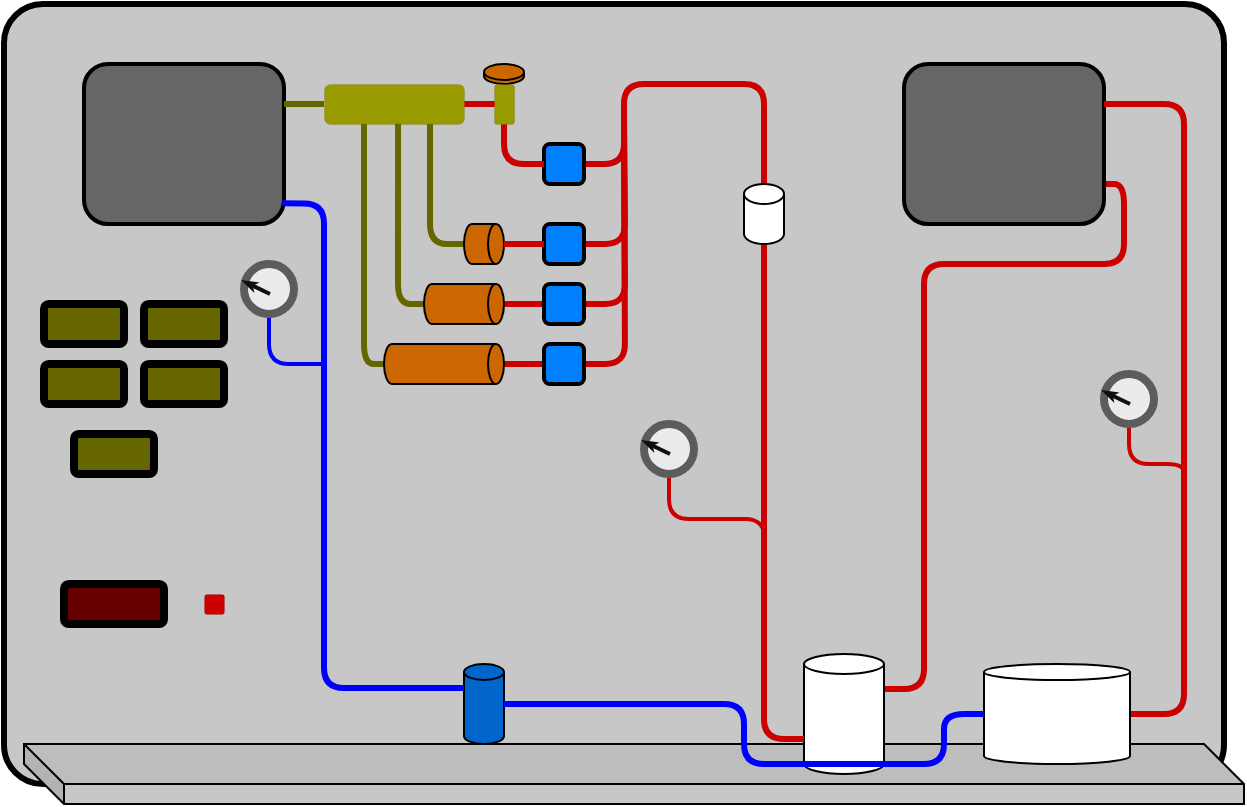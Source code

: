 <mxfile version="26.1.1">
  <diagram name="Page-1" id="48e-Gw8xia_mO0QUlYWj">
    <mxGraphModel dx="574" dy="382" grid="1" gridSize="10" guides="1" tooltips="1" connect="1" arrows="1" fold="1" page="1" pageScale="1" pageWidth="1654" pageHeight="1169" math="0" shadow="0">
      <root>
        <mxCell id="0" />
        <mxCell id="1" parent="0" />
        <mxCell id="SqqQiWSCJO7UImkcDpwE-1" value="" style="rounded=1;whiteSpace=wrap;html=1;arcSize=5;fillColor=#C7C7C7;strokeColor=#000000;strokeWidth=3;connectable=0;allowArrows=0;" vertex="1" parent="1">
          <mxGeometry x="360" y="350" width="610" height="390" as="geometry" />
        </mxCell>
        <mxCell id="SqqQiWSCJO7UImkcDpwE-2" value="" style="rounded=1;whiteSpace=wrap;html=1;fillColor=#666666;strokeColor=#000000;strokeWidth=2;" vertex="1" parent="1">
          <mxGeometry x="400" y="380" width="100" height="80" as="geometry" />
        </mxCell>
        <mxCell id="SqqQiWSCJO7UImkcDpwE-5" style="edgeStyle=orthogonalEdgeStyle;rounded=1;orthogonalLoop=1;jettySize=auto;html=1;exitX=1;exitY=0.75;exitDx=0;exitDy=0;curved=0;strokeColor=#CC0000;strokeWidth=3;endArrow=none;startFill=0;entryX=1;entryY=0;entryDx=0;entryDy=17.5;entryPerimeter=0;" edge="1" parent="1" source="SqqQiWSCJO7UImkcDpwE-3" target="SqqQiWSCJO7UImkcDpwE-8">
          <mxGeometry relative="1" as="geometry">
            <mxPoint x="660" y="430" as="targetPoint" />
            <Array as="points">
              <mxPoint x="920" y="440" />
              <mxPoint x="920" y="480" />
              <mxPoint x="820" y="480" />
              <mxPoint x="820" y="693" />
            </Array>
          </mxGeometry>
        </mxCell>
        <mxCell id="SqqQiWSCJO7UImkcDpwE-3" value="" style="rounded=1;whiteSpace=wrap;html=1;fillColor=#666666;strokeColor=#000000;strokeWidth=2;" vertex="1" parent="1">
          <mxGeometry x="810" y="380" width="100" height="80" as="geometry" />
        </mxCell>
        <mxCell id="SqqQiWSCJO7UImkcDpwE-7" value="" style="shape=cube;whiteSpace=wrap;html=1;boundedLbl=1;backgroundOutline=1;darkOpacity=0.05;darkOpacity2=0.1;fillColor=#C7C7C7;" vertex="1" parent="1">
          <mxGeometry x="370" y="720" width="610" height="30" as="geometry" />
        </mxCell>
        <mxCell id="SqqQiWSCJO7UImkcDpwE-10" style="edgeStyle=orthogonalEdgeStyle;shape=connector;curved=0;rounded=1;orthogonalLoop=1;jettySize=auto;html=1;exitX=1;exitY=0.5;exitDx=0;exitDy=0;exitPerimeter=0;strokeColor=#CC0000;strokeWidth=3;align=center;verticalAlign=middle;fontFamily=Helvetica;fontSize=11;fontColor=default;labelBackgroundColor=default;startFill=0;endArrow=none;entryX=1;entryY=0.25;entryDx=0;entryDy=0;" edge="1" parent="1" source="SqqQiWSCJO7UImkcDpwE-6" target="SqqQiWSCJO7UImkcDpwE-3">
          <mxGeometry relative="1" as="geometry">
            <mxPoint x="950" y="390" as="targetPoint" />
            <Array as="points">
              <mxPoint x="950" y="705" />
              <mxPoint x="950" y="400" />
            </Array>
          </mxGeometry>
        </mxCell>
        <mxCell id="SqqQiWSCJO7UImkcDpwE-6" value="" style="shape=cylinder3;whiteSpace=wrap;html=1;boundedLbl=1;backgroundOutline=1;size=4;" vertex="1" parent="1">
          <mxGeometry x="850" y="680" width="73" height="50" as="geometry" />
        </mxCell>
        <mxCell id="SqqQiWSCJO7UImkcDpwE-8" value="" style="shape=cylinder3;whiteSpace=wrap;html=1;boundedLbl=1;backgroundOutline=1;size=5;" vertex="1" parent="1">
          <mxGeometry x="760" y="675" width="40" height="60" as="geometry" />
        </mxCell>
        <mxCell id="SqqQiWSCJO7UImkcDpwE-13" value="" style="edgeStyle=orthogonalEdgeStyle;shape=connector;curved=0;rounded=1;orthogonalLoop=1;jettySize=auto;html=1;exitX=0;exitY=0;exitDx=0;exitDy=42.5;exitPerimeter=0;strokeColor=#CC0000;strokeWidth=3;align=center;verticalAlign=middle;fontFamily=Helvetica;fontSize=11;fontColor=default;labelBackgroundColor=default;startFill=0;endArrow=none;entryX=0.5;entryY=1;entryDx=0;entryDy=0;entryPerimeter=0;" edge="1" parent="1" source="SqqQiWSCJO7UImkcDpwE-8" target="SqqQiWSCJO7UImkcDpwE-12">
          <mxGeometry relative="1" as="geometry">
            <mxPoint x="740" y="500" as="targetPoint" />
            <mxPoint x="760" y="718" as="sourcePoint" />
          </mxGeometry>
        </mxCell>
        <mxCell id="SqqQiWSCJO7UImkcDpwE-14" style="edgeStyle=orthogonalEdgeStyle;shape=connector;curved=0;rounded=1;orthogonalLoop=1;jettySize=auto;html=1;strokeColor=#CC0000;strokeWidth=3;align=center;verticalAlign=middle;fontFamily=Helvetica;fontSize=11;fontColor=default;labelBackgroundColor=default;startFill=0;endArrow=none;" edge="1" parent="1" source="SqqQiWSCJO7UImkcDpwE-12" target="SqqQiWSCJO7UImkcDpwE-15">
          <mxGeometry relative="1" as="geometry">
            <mxPoint x="670" y="470" as="targetPoint" />
            <Array as="points">
              <mxPoint x="740" y="390" />
              <mxPoint x="670" y="390" />
              <mxPoint x="670" y="430" />
            </Array>
          </mxGeometry>
        </mxCell>
        <mxCell id="SqqQiWSCJO7UImkcDpwE-12" value="" style="shape=cylinder3;whiteSpace=wrap;html=1;boundedLbl=1;backgroundOutline=1;size=5;" vertex="1" parent="1">
          <mxGeometry x="730" y="440" width="20" height="30" as="geometry" />
        </mxCell>
        <mxCell id="SqqQiWSCJO7UImkcDpwE-20" style="edgeStyle=orthogonalEdgeStyle;shape=connector;curved=0;rounded=1;orthogonalLoop=1;jettySize=auto;html=1;entryX=1;entryY=0.5;entryDx=0;entryDy=0;strokeColor=#CC0000;strokeWidth=3;align=center;verticalAlign=middle;fontFamily=Helvetica;fontSize=11;fontColor=default;labelBackgroundColor=default;startFill=0;endArrow=none;" edge="1" parent="1" source="SqqQiWSCJO7UImkcDpwE-25" target="SqqQiWSCJO7UImkcDpwE-19">
          <mxGeometry relative="1" as="geometry" />
        </mxCell>
        <mxCell id="SqqQiWSCJO7UImkcDpwE-15" value="" style="rounded=1;whiteSpace=wrap;html=1;fontFamily=Helvetica;fontSize=11;fontColor=default;labelBackgroundColor=default;fillColor=#007FFF;strokeColor=#000000;strokeWidth=2;" vertex="1" parent="1">
          <mxGeometry x="630" y="420" width="20" height="20" as="geometry" />
        </mxCell>
        <mxCell id="SqqQiWSCJO7UImkcDpwE-38" style="edgeStyle=orthogonalEdgeStyle;shape=connector;curved=0;rounded=1;orthogonalLoop=1;jettySize=auto;html=1;strokeColor=#CC0000;strokeWidth=3;align=center;verticalAlign=middle;fontFamily=Helvetica;fontSize=11;fontColor=default;labelBackgroundColor=default;startFill=0;endArrow=none;" edge="1" parent="1" source="SqqQiWSCJO7UImkcDpwE-16">
          <mxGeometry relative="1" as="geometry">
            <mxPoint x="670" y="410" as="targetPoint" />
          </mxGeometry>
        </mxCell>
        <mxCell id="SqqQiWSCJO7UImkcDpwE-16" value="" style="rounded=1;whiteSpace=wrap;html=1;fontFamily=Helvetica;fontSize=11;fontColor=default;labelBackgroundColor=default;fillColor=#007FFF;strokeColor=#000000;strokeWidth=2;" vertex="1" parent="1">
          <mxGeometry x="630" y="460" width="20" height="20" as="geometry" />
        </mxCell>
        <mxCell id="SqqQiWSCJO7UImkcDpwE-28" style="edgeStyle=orthogonalEdgeStyle;shape=connector;curved=0;rounded=1;orthogonalLoop=1;jettySize=auto;html=1;strokeColor=#CC0000;strokeWidth=3;align=center;verticalAlign=middle;fontFamily=Helvetica;fontSize=11;fontColor=default;labelBackgroundColor=default;startFill=0;endArrow=none;" edge="1" parent="1" source="SqqQiWSCJO7UImkcDpwE-17">
          <mxGeometry relative="1" as="geometry">
            <mxPoint x="610" y="500" as="targetPoint" />
          </mxGeometry>
        </mxCell>
        <mxCell id="SqqQiWSCJO7UImkcDpwE-39" style="edgeStyle=orthogonalEdgeStyle;shape=connector;curved=0;rounded=1;orthogonalLoop=1;jettySize=auto;html=1;strokeColor=#CC0000;strokeWidth=3;align=center;verticalAlign=middle;fontFamily=Helvetica;fontSize=11;fontColor=default;labelBackgroundColor=default;startFill=0;endArrow=none;" edge="1" parent="1" source="SqqQiWSCJO7UImkcDpwE-17">
          <mxGeometry relative="1" as="geometry">
            <mxPoint x="670" y="420" as="targetPoint" />
          </mxGeometry>
        </mxCell>
        <mxCell id="SqqQiWSCJO7UImkcDpwE-17" value="" style="rounded=1;whiteSpace=wrap;html=1;fontFamily=Helvetica;fontSize=11;fontColor=default;labelBackgroundColor=default;fillColor=#007FFF;strokeColor=#000000;strokeWidth=2;" vertex="1" parent="1">
          <mxGeometry x="630" y="490" width="20" height="20" as="geometry" />
        </mxCell>
        <mxCell id="SqqQiWSCJO7UImkcDpwE-29" style="edgeStyle=orthogonalEdgeStyle;shape=connector;curved=0;rounded=1;orthogonalLoop=1;jettySize=auto;html=1;strokeColor=#CC0000;strokeWidth=3;align=center;verticalAlign=middle;fontFamily=Helvetica;fontSize=11;fontColor=default;labelBackgroundColor=default;startFill=0;endArrow=none;" edge="1" parent="1" source="SqqQiWSCJO7UImkcDpwE-18">
          <mxGeometry relative="1" as="geometry">
            <mxPoint x="610" y="530" as="targetPoint" />
          </mxGeometry>
        </mxCell>
        <mxCell id="SqqQiWSCJO7UImkcDpwE-40" style="edgeStyle=orthogonalEdgeStyle;shape=connector;curved=0;rounded=1;orthogonalLoop=1;jettySize=auto;html=1;strokeColor=#CC0000;strokeWidth=3;align=center;verticalAlign=middle;fontFamily=Helvetica;fontSize=11;fontColor=default;labelBackgroundColor=default;startFill=0;endArrow=none;" edge="1" parent="1" source="SqqQiWSCJO7UImkcDpwE-18">
          <mxGeometry relative="1" as="geometry">
            <mxPoint x="670" y="400" as="targetPoint" />
          </mxGeometry>
        </mxCell>
        <mxCell id="SqqQiWSCJO7UImkcDpwE-18" value="" style="rounded=1;whiteSpace=wrap;html=1;fontFamily=Helvetica;fontSize=11;fontColor=default;labelBackgroundColor=default;fillColor=#007FFF;strokeColor=#000000;strokeWidth=2;" vertex="1" parent="1">
          <mxGeometry x="630" y="520" width="20" height="20" as="geometry" />
        </mxCell>
        <mxCell id="SqqQiWSCJO7UImkcDpwE-34" style="edgeStyle=orthogonalEdgeStyle;shape=connector;curved=0;rounded=1;orthogonalLoop=1;jettySize=auto;html=1;strokeColor=#666600;strokeWidth=3;align=center;verticalAlign=middle;fontFamily=Helvetica;fontSize=11;fontColor=default;labelBackgroundColor=default;startFill=0;endArrow=none;" edge="1" parent="1" source="SqqQiWSCJO7UImkcDpwE-19">
          <mxGeometry relative="1" as="geometry">
            <mxPoint x="500" y="400" as="targetPoint" />
          </mxGeometry>
        </mxCell>
        <mxCell id="SqqQiWSCJO7UImkcDpwE-19" value="" style="rounded=1;whiteSpace=wrap;html=1;fontFamily=Helvetica;fontSize=11;fontColor=default;labelBackgroundColor=default;fillColor=#999900;strokeColor=#000000;strokeWidth=0;" vertex="1" parent="1">
          <mxGeometry x="520" y="390" width="70" height="20" as="geometry" />
        </mxCell>
        <mxCell id="SqqQiWSCJO7UImkcDpwE-32" style="edgeStyle=orthogonalEdgeStyle;shape=connector;curved=0;rounded=1;orthogonalLoop=1;jettySize=auto;html=1;strokeColor=#666600;strokeWidth=3;align=center;verticalAlign=middle;fontFamily=Helvetica;fontSize=11;fontColor=default;labelBackgroundColor=default;startFill=0;endArrow=none;" edge="1" parent="1" source="SqqQiWSCJO7UImkcDpwE-21">
          <mxGeometry relative="1" as="geometry">
            <mxPoint x="540" y="410" as="targetPoint" />
            <Array as="points">
              <mxPoint x="540" y="530" />
              <mxPoint x="540" y="410" />
            </Array>
          </mxGeometry>
        </mxCell>
        <mxCell id="SqqQiWSCJO7UImkcDpwE-21" value="" style="shape=cylinder3;whiteSpace=wrap;html=1;boundedLbl=1;backgroundOutline=1;size=4;fontFamily=Helvetica;fontSize=11;fontColor=default;labelBackgroundColor=default;rotation=90;fillColor=#CC6600;strokeColor=#000000;" vertex="1" parent="1">
          <mxGeometry x="570" y="500" width="20" height="60" as="geometry" />
        </mxCell>
        <mxCell id="SqqQiWSCJO7UImkcDpwE-31" style="edgeStyle=orthogonalEdgeStyle;shape=connector;curved=0;rounded=1;orthogonalLoop=1;jettySize=auto;html=1;strokeColor=#666600;strokeWidth=3;align=center;verticalAlign=middle;fontFamily=Helvetica;fontSize=11;fontColor=default;labelBackgroundColor=default;startFill=0;endArrow=none;entryX=0.529;entryY=0.992;entryDx=0;entryDy=0;entryPerimeter=0;" edge="1" parent="1" source="SqqQiWSCJO7UImkcDpwE-22" target="SqqQiWSCJO7UImkcDpwE-19">
          <mxGeometry relative="1" as="geometry">
            <Array as="points">
              <mxPoint x="557" y="500" />
            </Array>
          </mxGeometry>
        </mxCell>
        <mxCell id="SqqQiWSCJO7UImkcDpwE-22" value="" style="shape=cylinder3;whiteSpace=wrap;html=1;boundedLbl=1;backgroundOutline=1;size=4;fontFamily=Helvetica;fontSize=11;fontColor=default;labelBackgroundColor=default;rotation=90;fillColor=#CC6600;strokeColor=#000000;" vertex="1" parent="1">
          <mxGeometry x="580" y="480" width="20" height="40" as="geometry" />
        </mxCell>
        <mxCell id="SqqQiWSCJO7UImkcDpwE-30" style="edgeStyle=orthogonalEdgeStyle;shape=connector;curved=0;rounded=1;orthogonalLoop=1;jettySize=auto;html=1;strokeColor=#666600;strokeWidth=3;align=center;verticalAlign=middle;fontFamily=Helvetica;fontSize=11;fontColor=default;labelBackgroundColor=default;startFill=0;endArrow=none;" edge="1" parent="1" source="SqqQiWSCJO7UImkcDpwE-23" target="SqqQiWSCJO7UImkcDpwE-19">
          <mxGeometry relative="1" as="geometry">
            <mxPoint x="580" y="410" as="targetPoint" />
            <Array as="points">
              <mxPoint x="573" y="470" />
            </Array>
          </mxGeometry>
        </mxCell>
        <mxCell id="SqqQiWSCJO7UImkcDpwE-23" value="" style="shape=cylinder3;whiteSpace=wrap;html=1;boundedLbl=1;backgroundOutline=1;size=4;fontFamily=Helvetica;fontSize=11;fontColor=default;labelBackgroundColor=default;rotation=90;fillColor=#CC6600;strokeColor=#000000;" vertex="1" parent="1">
          <mxGeometry x="590" y="460" width="20" height="20" as="geometry" />
        </mxCell>
        <mxCell id="SqqQiWSCJO7UImkcDpwE-24" value="" style="shape=cylinder3;whiteSpace=wrap;html=1;boundedLbl=1;backgroundOutline=1;size=4;fontFamily=Helvetica;fontSize=11;fontColor=default;labelBackgroundColor=default;rotation=0;fillColor=#CC6600;strokeColor=#000000;" vertex="1" parent="1">
          <mxGeometry x="600" y="380" width="20" height="10" as="geometry" />
        </mxCell>
        <mxCell id="SqqQiWSCJO7UImkcDpwE-26" value="" style="edgeStyle=orthogonalEdgeStyle;shape=connector;curved=0;rounded=1;orthogonalLoop=1;jettySize=auto;html=1;entryX=1;entryY=0.5;entryDx=0;entryDy=0;strokeColor=#CC0000;strokeWidth=3;align=center;verticalAlign=middle;fontFamily=Helvetica;fontSize=11;fontColor=default;labelBackgroundColor=default;startFill=0;endArrow=none;" edge="1" parent="1" source="SqqQiWSCJO7UImkcDpwE-15" target="SqqQiWSCJO7UImkcDpwE-25">
          <mxGeometry relative="1" as="geometry">
            <mxPoint x="630" y="430" as="sourcePoint" />
            <mxPoint x="590" y="400" as="targetPoint" />
          </mxGeometry>
        </mxCell>
        <mxCell id="SqqQiWSCJO7UImkcDpwE-25" value="" style="rounded=1;whiteSpace=wrap;html=1;fontFamily=Helvetica;fontSize=11;fontColor=default;labelBackgroundColor=default;fillColor=#999900;strokeColor=#000000;strokeWidth=0;" vertex="1" parent="1">
          <mxGeometry x="605" y="390" width="10" height="20" as="geometry" />
        </mxCell>
        <mxCell id="SqqQiWSCJO7UImkcDpwE-27" style="edgeStyle=orthogonalEdgeStyle;shape=connector;curved=0;rounded=1;orthogonalLoop=1;jettySize=auto;html=1;strokeColor=#CC0000;strokeWidth=3;align=center;verticalAlign=middle;fontFamily=Helvetica;fontSize=11;fontColor=default;labelBackgroundColor=default;startFill=0;endArrow=none;" edge="1" parent="1" source="SqqQiWSCJO7UImkcDpwE-16">
          <mxGeometry relative="1" as="geometry">
            <mxPoint x="610" y="470" as="targetPoint" />
          </mxGeometry>
        </mxCell>
        <mxCell id="SqqQiWSCJO7UImkcDpwE-35" value="" style="shape=cylinder3;whiteSpace=wrap;html=1;boundedLbl=1;backgroundOutline=1;size=4;fontFamily=Helvetica;fontSize=11;fontColor=default;labelBackgroundColor=default;rotation=0;fillColor=#0066CC;strokeColor=#000000;" vertex="1" parent="1">
          <mxGeometry x="590" y="680" width="20" height="40" as="geometry" />
        </mxCell>
        <mxCell id="SqqQiWSCJO7UImkcDpwE-36" style="edgeStyle=orthogonalEdgeStyle;shape=connector;curved=0;rounded=1;orthogonalLoop=1;jettySize=auto;html=1;exitX=0.992;exitY=0.871;exitDx=0;exitDy=0;entryX=0;entryY=0;entryDx=0;entryDy=12;entryPerimeter=0;strokeColor=#0000FF;strokeWidth=3;align=center;verticalAlign=middle;fontFamily=Helvetica;fontSize=11;fontColor=default;labelBackgroundColor=default;startFill=0;endArrow=none;exitPerimeter=0;" edge="1" parent="1" source="SqqQiWSCJO7UImkcDpwE-2" target="SqqQiWSCJO7UImkcDpwE-35">
          <mxGeometry relative="1" as="geometry">
            <Array as="points">
              <mxPoint x="520" y="450" />
              <mxPoint x="520" y="692" />
            </Array>
          </mxGeometry>
        </mxCell>
        <mxCell id="SqqQiWSCJO7UImkcDpwE-37" style="edgeStyle=orthogonalEdgeStyle;shape=connector;curved=0;rounded=1;orthogonalLoop=1;jettySize=auto;html=1;entryX=0;entryY=0.5;entryDx=0;entryDy=0;entryPerimeter=0;strokeColor=#0000FF;strokeWidth=3;align=center;verticalAlign=middle;fontFamily=Helvetica;fontSize=11;fontColor=default;labelBackgroundColor=default;startFill=0;endArrow=none;" edge="1" parent="1" source="SqqQiWSCJO7UImkcDpwE-35" target="SqqQiWSCJO7UImkcDpwE-6">
          <mxGeometry relative="1" as="geometry">
            <Array as="points">
              <mxPoint x="730" y="700" />
              <mxPoint x="730" y="730" />
              <mxPoint x="830" y="730" />
              <mxPoint x="830" y="705" />
            </Array>
          </mxGeometry>
        </mxCell>
        <mxCell id="SqqQiWSCJO7UImkcDpwE-41" value="" style="rounded=1;whiteSpace=wrap;html=1;fontFamily=Helvetica;fontSize=11;fontColor=default;labelBackgroundColor=default;fillColor=#666600;strokeColor=#000000;strokeWidth=4;arcSize=12;" vertex="1" parent="1">
          <mxGeometry x="380" y="500" width="40" height="20" as="geometry" />
        </mxCell>
        <mxCell id="SqqQiWSCJO7UImkcDpwE-42" value="" style="rounded=1;whiteSpace=wrap;html=1;fontFamily=Helvetica;fontSize=11;fontColor=default;labelBackgroundColor=default;fillColor=#666600;strokeColor=#000000;strokeWidth=4;arcSize=12;" vertex="1" parent="1">
          <mxGeometry x="430" y="500" width="40" height="20" as="geometry" />
        </mxCell>
        <mxCell id="SqqQiWSCJO7UImkcDpwE-43" value="" style="rounded=1;whiteSpace=wrap;html=1;fontFamily=Helvetica;fontSize=11;fontColor=default;labelBackgroundColor=default;fillColor=#666600;strokeColor=#000000;strokeWidth=4;arcSize=12;" vertex="1" parent="1">
          <mxGeometry x="380" y="530" width="40" height="20" as="geometry" />
        </mxCell>
        <mxCell id="SqqQiWSCJO7UImkcDpwE-44" value="" style="rounded=1;whiteSpace=wrap;html=1;fontFamily=Helvetica;fontSize=11;fontColor=default;labelBackgroundColor=default;fillColor=#666600;strokeColor=#000000;strokeWidth=4;arcSize=12;" vertex="1" parent="1">
          <mxGeometry x="430" y="530" width="40" height="20" as="geometry" />
        </mxCell>
        <mxCell id="SqqQiWSCJO7UImkcDpwE-45" value="" style="rounded=1;whiteSpace=wrap;html=1;fontFamily=Helvetica;fontSize=11;fontColor=default;labelBackgroundColor=default;fillColor=#666600;strokeColor=#000000;strokeWidth=4;arcSize=12;" vertex="1" parent="1">
          <mxGeometry x="395" y="565" width="40" height="20" as="geometry" />
        </mxCell>
        <mxCell id="SqqQiWSCJO7UImkcDpwE-46" value="" style="rounded=1;whiteSpace=wrap;html=1;fontFamily=Helvetica;fontSize=11;fontColor=default;labelBackgroundColor=default;fillColor=#660000;strokeColor=#000000;strokeWidth=4;arcSize=12;" vertex="1" parent="1">
          <mxGeometry x="390" y="640" width="50" height="20" as="geometry" />
        </mxCell>
        <mxCell id="SqqQiWSCJO7UImkcDpwE-47" value="" style="rounded=1;whiteSpace=wrap;html=1;fontFamily=Helvetica;fontSize=11;fontColor=default;labelBackgroundColor=default;fillColor=#CC0000;strokeColor=#000000;strokeWidth=0;arcSize=12;" vertex="1" parent="1">
          <mxGeometry x="460" y="645" width="10" height="10" as="geometry" />
        </mxCell>
        <mxCell id="SqqQiWSCJO7UImkcDpwE-50" value="" style="group" vertex="1" connectable="0" parent="1">
          <mxGeometry x="910" y="535" width="25" height="25" as="geometry" />
        </mxCell>
        <mxCell id="SqqQiWSCJO7UImkcDpwE-59" style="edgeStyle=orthogonalEdgeStyle;shape=connector;curved=0;rounded=1;orthogonalLoop=1;jettySize=auto;html=1;exitX=0.5;exitY=1;exitDx=0;exitDy=0;strokeColor=#CC0000;strokeWidth=2;align=center;verticalAlign=middle;fontFamily=Helvetica;fontSize=11;fontColor=default;labelBackgroundColor=default;startFill=0;endArrow=none;" edge="1" parent="SqqQiWSCJO7UImkcDpwE-50" source="SqqQiWSCJO7UImkcDpwE-48">
          <mxGeometry relative="1" as="geometry">
            <mxPoint x="40" y="55" as="targetPoint" />
          </mxGeometry>
        </mxCell>
        <mxCell id="SqqQiWSCJO7UImkcDpwE-48" value="" style="ellipse;whiteSpace=wrap;html=1;aspect=fixed;fontFamily=Helvetica;fontSize=11;fontColor=default;labelBackgroundColor=default;strokeColor=#5C5C5C;strokeWidth=4;fillColor=#EBEBEB;" vertex="1" parent="SqqQiWSCJO7UImkcDpwE-50">
          <mxGeometry width="25" height="25" as="geometry" />
        </mxCell>
        <mxCell id="SqqQiWSCJO7UImkcDpwE-49" value="" style="endArrow=classicThin;html=1;rounded=0;strokeColor=#0F0F0F;strokeWidth=2;align=center;verticalAlign=middle;fontFamily=Helvetica;fontSize=11;fontColor=default;labelBackgroundColor=default;entryX=-0.029;entryY=0.337;entryDx=0;entryDy=0;endFill=0;jumpSize=5;startSize=1;endSize=1;entryPerimeter=0;" edge="1" parent="SqqQiWSCJO7UImkcDpwE-50" target="SqqQiWSCJO7UImkcDpwE-48">
          <mxGeometry width="50" height="50" relative="1" as="geometry">
            <mxPoint x="13" y="15" as="sourcePoint" />
            <mxPoint x="60" y="-35.51" as="targetPoint" />
          </mxGeometry>
        </mxCell>
        <mxCell id="SqqQiWSCJO7UImkcDpwE-51" value="" style="group" vertex="1" connectable="0" parent="1">
          <mxGeometry x="680" y="560" width="25" height="25" as="geometry" />
        </mxCell>
        <mxCell id="SqqQiWSCJO7UImkcDpwE-58" style="edgeStyle=orthogonalEdgeStyle;shape=connector;curved=0;rounded=1;orthogonalLoop=1;jettySize=auto;html=1;exitX=0.5;exitY=1;exitDx=0;exitDy=0;strokeColor=#CC0000;strokeWidth=2;align=center;verticalAlign=middle;fontFamily=Helvetica;fontSize=11;fontColor=default;labelBackgroundColor=default;startFill=0;endArrow=none;" edge="1" parent="SqqQiWSCJO7UImkcDpwE-51" source="SqqQiWSCJO7UImkcDpwE-52">
          <mxGeometry relative="1" as="geometry">
            <mxPoint x="60" y="70" as="targetPoint" />
          </mxGeometry>
        </mxCell>
        <mxCell id="SqqQiWSCJO7UImkcDpwE-52" value="" style="ellipse;whiteSpace=wrap;html=1;aspect=fixed;fontFamily=Helvetica;fontSize=11;fontColor=default;labelBackgroundColor=default;strokeColor=#5C5C5C;strokeWidth=4;fillColor=#EBEBEB;" vertex="1" parent="SqqQiWSCJO7UImkcDpwE-51">
          <mxGeometry width="25" height="25" as="geometry" />
        </mxCell>
        <mxCell id="SqqQiWSCJO7UImkcDpwE-53" value="" style="endArrow=classicThin;html=1;rounded=0;strokeColor=#0F0F0F;strokeWidth=2;align=center;verticalAlign=middle;fontFamily=Helvetica;fontSize=11;fontColor=default;labelBackgroundColor=default;entryX=-0.029;entryY=0.337;entryDx=0;entryDy=0;endFill=0;jumpSize=5;startSize=1;endSize=1;entryPerimeter=0;" edge="1" parent="SqqQiWSCJO7UImkcDpwE-51" target="SqqQiWSCJO7UImkcDpwE-52">
          <mxGeometry width="50" height="50" relative="1" as="geometry">
            <mxPoint x="13" y="15" as="sourcePoint" />
            <mxPoint x="60" y="-35.51" as="targetPoint" />
          </mxGeometry>
        </mxCell>
        <mxCell id="SqqQiWSCJO7UImkcDpwE-54" value="" style="group" vertex="1" connectable="0" parent="1">
          <mxGeometry x="480" y="480" width="25" height="25" as="geometry" />
        </mxCell>
        <mxCell id="SqqQiWSCJO7UImkcDpwE-57" style="edgeStyle=orthogonalEdgeStyle;shape=connector;curved=0;rounded=1;orthogonalLoop=1;jettySize=auto;html=1;strokeColor=#0000FF;strokeWidth=2;align=center;verticalAlign=middle;fontFamily=Helvetica;fontSize=11;fontColor=default;labelBackgroundColor=default;startFill=0;endArrow=none;exitX=0.5;exitY=1;exitDx=0;exitDy=0;" edge="1" parent="SqqQiWSCJO7UImkcDpwE-54" source="SqqQiWSCJO7UImkcDpwE-55">
          <mxGeometry relative="1" as="geometry">
            <mxPoint x="40" y="50" as="targetPoint" />
            <mxPoint x="13" y="30" as="sourcePoint" />
            <Array as="points">
              <mxPoint x="12" y="50" />
            </Array>
          </mxGeometry>
        </mxCell>
        <mxCell id="SqqQiWSCJO7UImkcDpwE-55" value="" style="ellipse;whiteSpace=wrap;html=1;aspect=fixed;fontFamily=Helvetica;fontSize=11;fontColor=default;labelBackgroundColor=default;strokeColor=#5C5C5C;strokeWidth=4;fillColor=#EBEBEB;" vertex="1" parent="SqqQiWSCJO7UImkcDpwE-54">
          <mxGeometry width="25" height="25" as="geometry" />
        </mxCell>
        <mxCell id="SqqQiWSCJO7UImkcDpwE-56" value="" style="endArrow=classicThin;html=1;rounded=0;strokeColor=#0F0F0F;strokeWidth=2;align=center;verticalAlign=middle;fontFamily=Helvetica;fontSize=11;fontColor=default;labelBackgroundColor=default;entryX=-0.029;entryY=0.337;entryDx=0;entryDy=0;endFill=0;jumpSize=5;startSize=1;endSize=1;entryPerimeter=0;" edge="1" parent="SqqQiWSCJO7UImkcDpwE-54" target="SqqQiWSCJO7UImkcDpwE-55">
          <mxGeometry width="50" height="50" relative="1" as="geometry">
            <mxPoint x="13" y="15" as="sourcePoint" />
            <mxPoint x="60" y="-35.51" as="targetPoint" />
          </mxGeometry>
        </mxCell>
      </root>
    </mxGraphModel>
  </diagram>
</mxfile>
